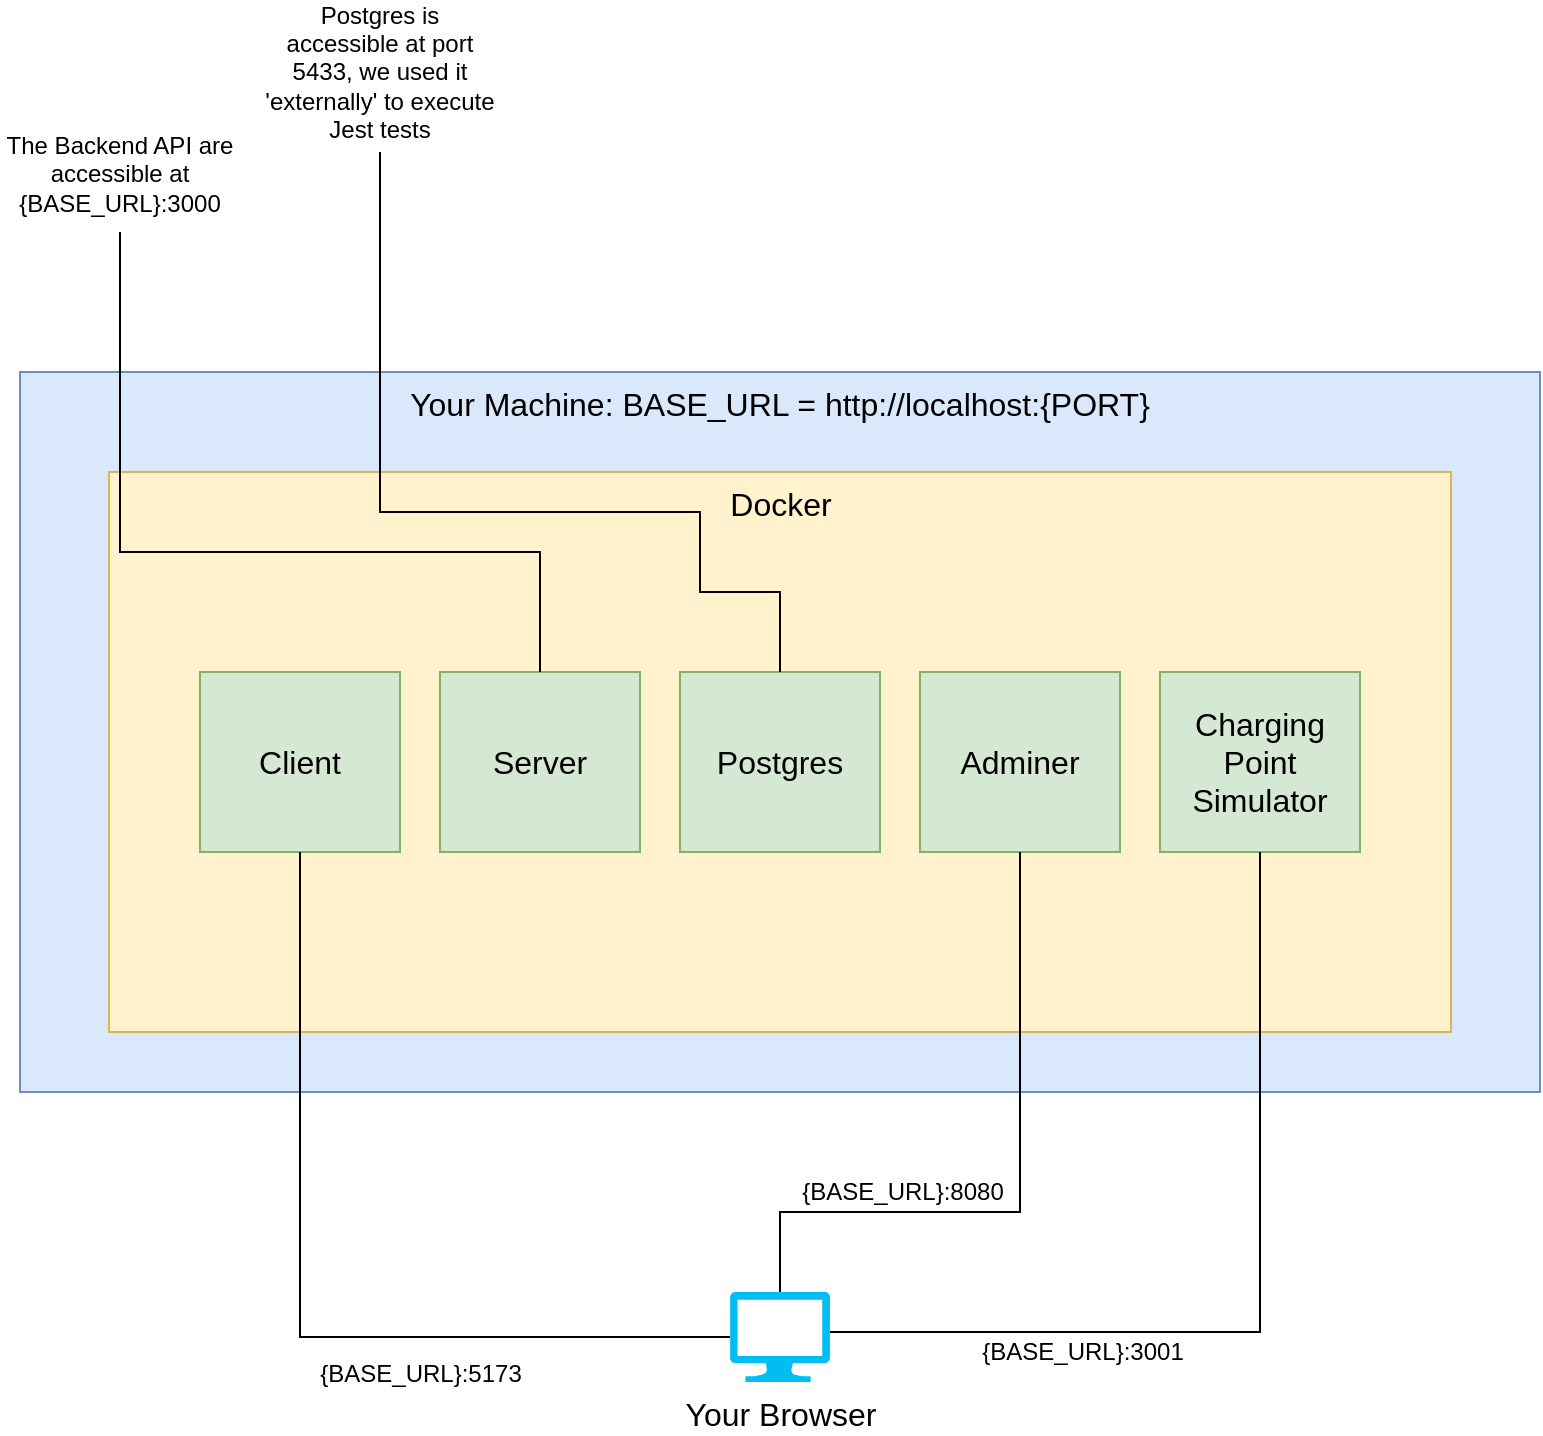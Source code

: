 <mxfile version="20.8.13"><diagram name="Pagina-1" id="odUjTdM0ZnZO3VtG3jA1"><mxGraphModel dx="1050" dy="1746" grid="1" gridSize="10" guides="1" tooltips="1" connect="1" arrows="1" fold="1" page="1" pageScale="1" pageWidth="827" pageHeight="1169" math="0" shadow="0"><root><mxCell id="0"/><mxCell id="1" parent="0"/><mxCell id="z4A_V7n8odnt9210bwPY-1" value="Your Machine: BASE_URL = http://localhost:{PORT}" style="rounded=0;whiteSpace=wrap;html=1;verticalAlign=top;fontSize=16;fillColor=#dae8fc;strokeColor=#6c8ebf;" vertex="1" parent="1"><mxGeometry x="80" y="80" width="760" height="360" as="geometry"/></mxCell><mxCell id="z4A_V7n8odnt9210bwPY-2" value="Docker" style="rounded=0;whiteSpace=wrap;html=1;verticalAlign=top;align=center;fontSize=16;fillColor=#fff2cc;strokeColor=#d6b656;" vertex="1" parent="1"><mxGeometry x="124.5" y="130" width="671" height="280" as="geometry"/></mxCell><mxCell id="z4A_V7n8odnt9210bwPY-3" value="Client" style="rounded=0;whiteSpace=wrap;html=1;verticalAlign=middle;fontSize=16;fillColor=#d5e8d4;strokeColor=#82b366;" vertex="1" parent="1"><mxGeometry x="170" y="230" width="100" height="90" as="geometry"/></mxCell><mxCell id="z4A_V7n8odnt9210bwPY-4" value="Server" style="rounded=0;whiteSpace=wrap;html=1;verticalAlign=middle;fontSize=16;fillColor=#d5e8d4;strokeColor=#82b366;" vertex="1" parent="1"><mxGeometry x="290" y="230" width="100" height="90" as="geometry"/></mxCell><mxCell id="z4A_V7n8odnt9210bwPY-5" value="Postgres" style="rounded=0;whiteSpace=wrap;html=1;verticalAlign=middle;fontSize=16;fillColor=#d5e8d4;strokeColor=#82b366;" vertex="1" parent="1"><mxGeometry x="410" y="230" width="100" height="90" as="geometry"/></mxCell><mxCell id="z4A_V7n8odnt9210bwPY-6" value="Adminer" style="rounded=0;whiteSpace=wrap;html=1;verticalAlign=middle;fontSize=16;fillColor=#d5e8d4;strokeColor=#82b366;" vertex="1" parent="1"><mxGeometry x="530" y="230" width="100" height="90" as="geometry"/></mxCell><mxCell id="z4A_V7n8odnt9210bwPY-7" value="Charging Point Simulator" style="rounded=0;whiteSpace=wrap;html=1;verticalAlign=middle;fontSize=16;fillColor=#d5e8d4;strokeColor=#82b366;" vertex="1" parent="1"><mxGeometry x="650" y="230" width="100" height="90" as="geometry"/></mxCell><mxCell id="z4A_V7n8odnt9210bwPY-8" value="" style="endArrow=none;html=1;rounded=0;fontSize=16;entryX=0.5;entryY=1;entryDx=0;entryDy=0;edgeStyle=orthogonalEdgeStyle;exitX=0;exitY=0.5;exitDx=0;exitDy=0;exitPerimeter=0;" edge="1" parent="1" source="z4A_V7n8odnt9210bwPY-10" target="z4A_V7n8odnt9210bwPY-3"><mxGeometry width="50" height="50" relative="1" as="geometry"><mxPoint x="220" y="510" as="sourcePoint"/><mxPoint x="420" y="360" as="targetPoint"/></mxGeometry></mxCell><mxCell id="z4A_V7n8odnt9210bwPY-11" value="{BASE_URL}:5173" style="edgeLabel;html=1;align=center;verticalAlign=middle;resizable=0;points=[];fontSize=12;" vertex="1" connectable="0" parent="z4A_V7n8odnt9210bwPY-8"><mxGeometry x="-0.414" y="-2" relative="1" as="geometry"><mxPoint x="-21" y="20" as="offset"/></mxGeometry></mxCell><mxCell id="z4A_V7n8odnt9210bwPY-10" value="Your Browser" style="verticalLabelPosition=bottom;html=1;verticalAlign=top;align=center;strokeColor=none;fillColor=#00BEF2;shape=mxgraph.azure.computer;pointerEvents=1;fontSize=16;" vertex="1" parent="1"><mxGeometry x="435" y="540" width="50" height="45" as="geometry"/></mxCell><mxCell id="z4A_V7n8odnt9210bwPY-12" value="" style="endArrow=none;html=1;rounded=0;fontSize=16;entryX=0.5;entryY=1;entryDx=0;entryDy=0;edgeStyle=orthogonalEdgeStyle;exitX=0.5;exitY=0;exitDx=0;exitDy=0;exitPerimeter=0;" edge="1" parent="1" source="z4A_V7n8odnt9210bwPY-10" target="z4A_V7n8odnt9210bwPY-6"><mxGeometry width="50" height="50" relative="1" as="geometry"><mxPoint x="445" y="572.5" as="sourcePoint"/><mxPoint x="230" y="330" as="targetPoint"/><Array as="points"><mxPoint x="460" y="500"/><mxPoint x="580" y="500"/></Array></mxGeometry></mxCell><mxCell id="z4A_V7n8odnt9210bwPY-13" value="{BASE_URL}:8080" style="edgeLabel;html=1;align=center;verticalAlign=middle;resizable=0;points=[];fontSize=12;" vertex="1" connectable="0" parent="z4A_V7n8odnt9210bwPY-12"><mxGeometry x="-0.414" y="-2" relative="1" as="geometry"><mxPoint x="1" y="-12" as="offset"/></mxGeometry></mxCell><mxCell id="z4A_V7n8odnt9210bwPY-14" value="" style="endArrow=none;html=1;rounded=0;fontSize=16;entryX=0.5;entryY=1;entryDx=0;entryDy=0;edgeStyle=orthogonalEdgeStyle;" edge="1" parent="1" target="z4A_V7n8odnt9210bwPY-7"><mxGeometry width="50" height="50" relative="1" as="geometry"><mxPoint x="485" y="560" as="sourcePoint"/><mxPoint x="230" y="330" as="targetPoint"/><Array as="points"><mxPoint x="485" y="560"/><mxPoint x="700" y="560"/></Array></mxGeometry></mxCell><mxCell id="z4A_V7n8odnt9210bwPY-15" value="{BASE_URL}:3001" style="edgeLabel;html=1;align=center;verticalAlign=middle;resizable=0;points=[];fontSize=12;" vertex="1" connectable="0" parent="z4A_V7n8odnt9210bwPY-14"><mxGeometry x="-0.414" y="-2" relative="1" as="geometry"><mxPoint x="-8" y="8" as="offset"/></mxGeometry></mxCell><mxCell id="z4A_V7n8odnt9210bwPY-16" value="" style="endArrow=none;html=1;rounded=0;fontSize=12;exitX=0.5;exitY=0;exitDx=0;exitDy=0;edgeStyle=orthogonalEdgeStyle;" edge="1" parent="1" source="z4A_V7n8odnt9210bwPY-4"><mxGeometry width="50" height="50" relative="1" as="geometry"><mxPoint x="200" y="200" as="sourcePoint"/><mxPoint x="130" y="10" as="targetPoint"/><Array as="points"><mxPoint x="340" y="170"/><mxPoint x="130" y="170"/></Array></mxGeometry></mxCell><mxCell id="z4A_V7n8odnt9210bwPY-17" value="" style="endArrow=none;html=1;rounded=0;fontSize=12;exitX=0.5;exitY=0;exitDx=0;exitDy=0;edgeStyle=orthogonalEdgeStyle;" edge="1" parent="1" source="z4A_V7n8odnt9210bwPY-5"><mxGeometry width="50" height="50" relative="1" as="geometry"><mxPoint x="200" y="200" as="sourcePoint"/><mxPoint x="260" y="-30" as="targetPoint"/><Array as="points"><mxPoint x="460" y="190"/><mxPoint x="420" y="190"/><mxPoint x="420" y="150"/><mxPoint x="260" y="150"/></Array></mxGeometry></mxCell><mxCell id="z4A_V7n8odnt9210bwPY-19" value="The Backend API are accessible at {BASE_URL}:3000" style="text;html=1;strokeColor=none;fillColor=none;align=center;verticalAlign=middle;whiteSpace=wrap;rounded=0;fontSize=12;" vertex="1" parent="1"><mxGeometry x="70" y="-34" width="120" height="30" as="geometry"/></mxCell><mxCell id="z4A_V7n8odnt9210bwPY-20" value="Postgres is accessible at port 5433, we used it 'externally' to execute Jest tests" style="text;html=1;strokeColor=none;fillColor=none;align=center;verticalAlign=middle;whiteSpace=wrap;rounded=0;fontSize=12;" vertex="1" parent="1"><mxGeometry x="200" y="-85" width="120" height="30" as="geometry"/></mxCell></root></mxGraphModel></diagram></mxfile>